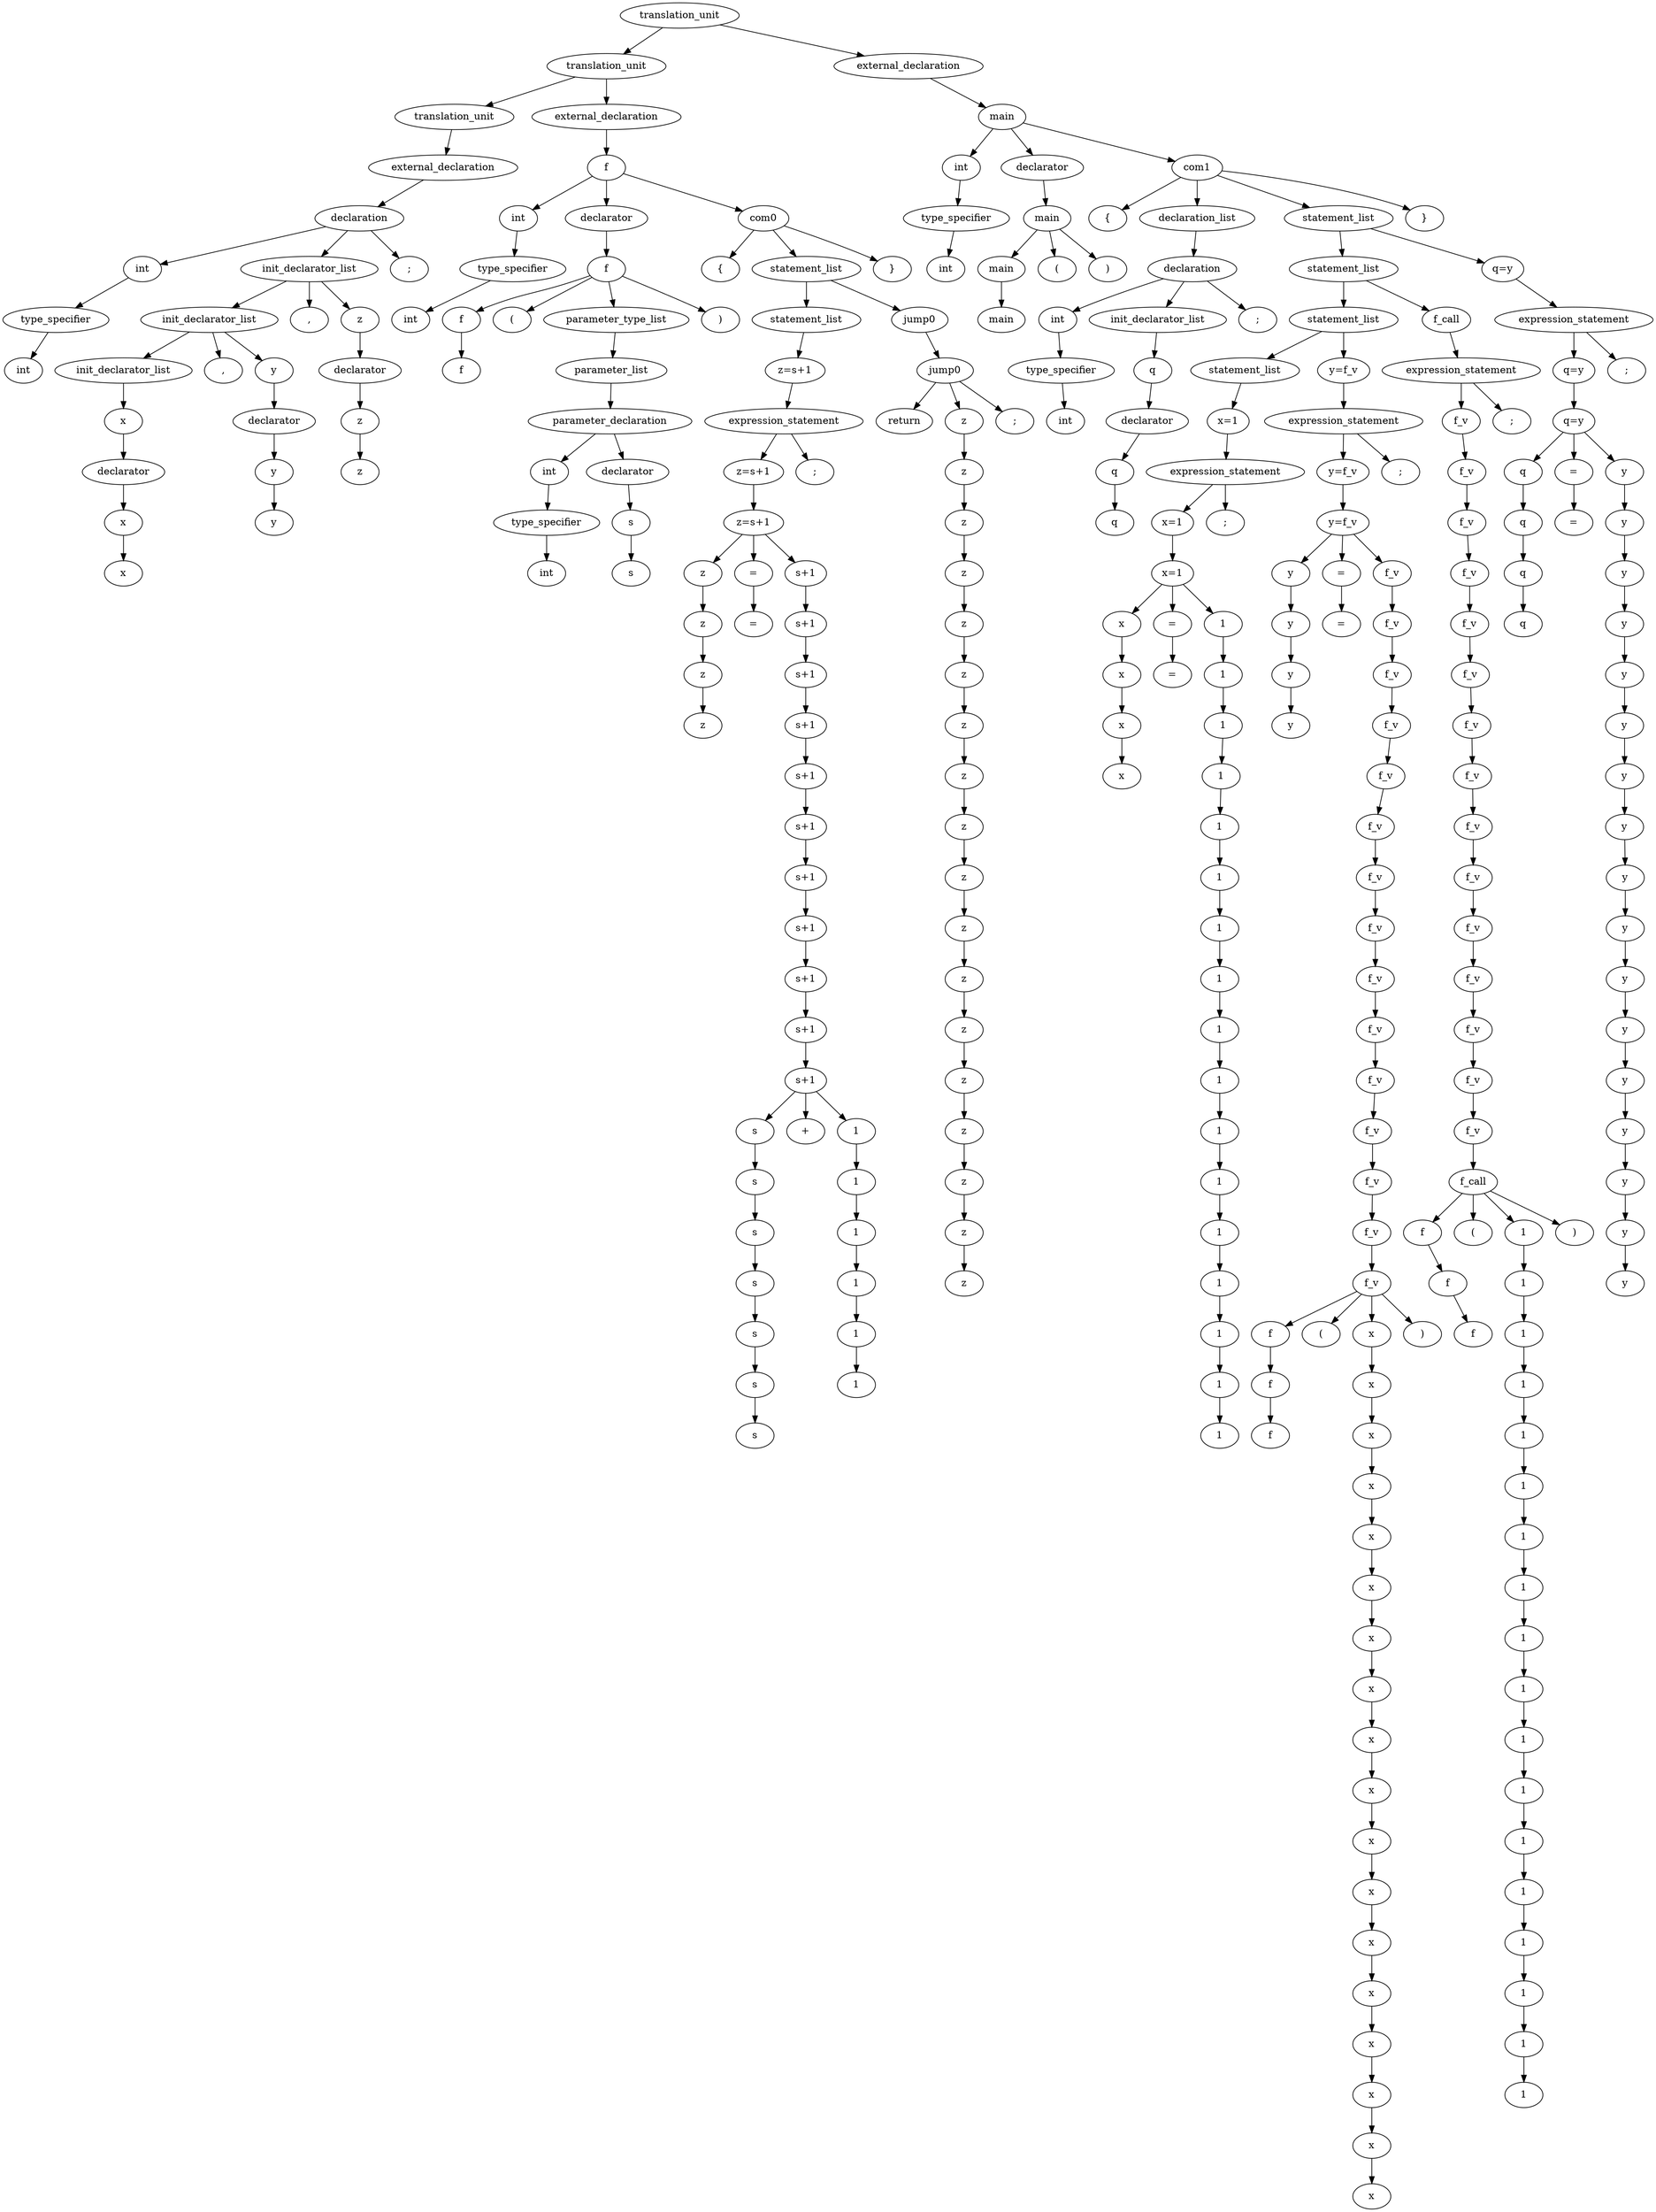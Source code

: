 digraph G{
node0[label="translation_unit"]
node1[label="translation_unit"]
node0->node1;
node1[label="translation_unit"]
node2[label="translation_unit"]
node1->node2;
node2[label="translation_unit"]
node3[label="external_declaration"]
node2->node3;
node3[label="external_declaration"]
node4[label="declaration"]
node3->node4;
node4[label="declaration"]
node5[label="int"]
node4->node5;
node5[label="int"]
node6[label="type_specifier"]
node5->node6;
node6[label="type_specifier"]
node7[label="int"]
node6->node7;
node4[label="declaration"]
node8[label="init_declarator_list"]
node4->node8;
node8[label="init_declarator_list"]
node9[label="init_declarator_list"]
node8->node9;
node9[label="init_declarator_list"]
node10[label="init_declarator_list"]
node9->node10;
node10[label="init_declarator_list"]
node11[label="x"]
node10->node11;
node11[label="x"]
node12[label="declarator"]
node11->node12;
node12[label="declarator"]
node13[label="x"]
node12->node13;
node13[label="x"]
node14[label="x"]
node13->node14;
node9[label="init_declarator_list"]
node15[label=","]
node9->node15;
node9[label="init_declarator_list"]
node16[label="y"]
node9->node16;
node16[label="y"]
node17[label="declarator"]
node16->node17;
node17[label="declarator"]
node18[label="y"]
node17->node18;
node18[label="y"]
node19[label="y"]
node18->node19;
node8[label="init_declarator_list"]
node20[label=","]
node8->node20;
node8[label="init_declarator_list"]
node21[label="z"]
node8->node21;
node21[label="z"]
node22[label="declarator"]
node21->node22;
node22[label="declarator"]
node23[label="z"]
node22->node23;
node23[label="z"]
node24[label="z"]
node23->node24;
node4[label="declaration"]
node25[label=";"]
node4->node25;
node1[label="translation_unit"]
node26[label="external_declaration"]
node1->node26;
node26[label="external_declaration"]
node27[label="f"]
node26->node27;
node27[label="f"]
node28[label="int"]
node27->node28;
node28[label="int"]
node29[label="type_specifier"]
node28->node29;
node29[label="type_specifier"]
node30[label="int"]
node29->node30;
node27[label="f"]
node31[label="declarator"]
node27->node31;
node31[label="declarator"]
node32[label="f"]
node31->node32;
node32[label="f"]
node33[label="f"]
node32->node33;
node33[label="f"]
node34[label="f"]
node33->node34;
node32[label="f"]
node35[label="("]
node32->node35;
node32[label="f"]
node36[label="parameter_type_list"]
node32->node36;
node36[label="parameter_type_list"]
node37[label="parameter_list"]
node36->node37;
node37[label="parameter_list"]
node38[label="parameter_declaration"]
node37->node38;
node38[label="parameter_declaration"]
node39[label="int"]
node38->node39;
node39[label="int"]
node40[label="type_specifier"]
node39->node40;
node40[label="type_specifier"]
node41[label="int"]
node40->node41;
node38[label="parameter_declaration"]
node42[label="declarator"]
node38->node42;
node42[label="declarator"]
node43[label="s"]
node42->node43;
node43[label="s"]
node44[label="s"]
node43->node44;
node32[label="f"]
node45[label=")"]
node32->node45;
node27[label="f"]
node46[label="com0"]
node27->node46;
node46[label="com0"]
node47[label="{"]
node46->node47;
node46[label="com0"]
node48[label="statement_list"]
node46->node48;
node48[label="statement_list"]
node49[label="statement_list"]
node48->node49;
node49[label="statement_list"]
node50[label="z=s+1"]
node49->node50;
node50[label="z=s+1"]
node51[label="expression_statement"]
node50->node51;
node51[label="expression_statement"]
node52[label="z=s+1"]
node51->node52;
node52[label="z=s+1"]
node53[label="z=s+1"]
node52->node53;
node53[label="z=s+1"]
node54[label="z"]
node53->node54;
node54[label="z"]
node55[label="z"]
node54->node55;
node55[label="z"]
node56[label="z"]
node55->node56;
node56[label="z"]
node57[label="z"]
node56->node57;
node53[label="z=s+1"]
node58[label="="]
node53->node58;
node58[label="="]
node59[label="="]
node58->node59;
node53[label="z=s+1"]
node60[label="s+1"]
node53->node60;
node60[label="s+1"]
node61[label="s+1"]
node60->node61;
node61[label="s+1"]
node62[label="s+1"]
node61->node62;
node62[label="s+1"]
node63[label="s+1"]
node62->node63;
node63[label="s+1"]
node64[label="s+1"]
node63->node64;
node64[label="s+1"]
node65[label="s+1"]
node64->node65;
node65[label="s+1"]
node66[label="s+1"]
node65->node66;
node66[label="s+1"]
node67[label="s+1"]
node66->node67;
node67[label="s+1"]
node68[label="s+1"]
node67->node68;
node68[label="s+1"]
node69[label="s+1"]
node68->node69;
node69[label="s+1"]
node70[label="s+1"]
node69->node70;
node70[label="s+1"]
node71[label="s"]
node70->node71;
node71[label="s"]
node72[label="s"]
node71->node72;
node72[label="s"]
node73[label="s"]
node72->node73;
node73[label="s"]
node74[label="s"]
node73->node74;
node74[label="s"]
node75[label="s"]
node74->node75;
node75[label="s"]
node76[label="s"]
node75->node76;
node76[label="s"]
node77[label="s"]
node76->node77;
node70[label="s+1"]
node78[label="+"]
node70->node78;
node70[label="s+1"]
node79[label="1"]
node70->node79;
node79[label="1"]
node80[label="1"]
node79->node80;
node80[label="1"]
node81[label="1"]
node80->node81;
node81[label="1"]
node82[label="1"]
node81->node82;
node82[label="1"]
node83[label="1"]
node82->node83;
node83[label="1"]
node84[label="1"]
node83->node84;
node51[label="expression_statement"]
node85[label=";"]
node51->node85;
node48[label="statement_list"]
node86[label="jump0"]
node48->node86;
node86[label="jump0"]
node87[label="jump0"]
node86->node87;
node87[label="jump0"]
node88[label="return"]
node87->node88;
node87[label="jump0"]
node89[label="z"]
node87->node89;
node89[label="z"]
node90[label="z"]
node89->node90;
node90[label="z"]
node91[label="z"]
node90->node91;
node91[label="z"]
node92[label="z"]
node91->node92;
node92[label="z"]
node93[label="z"]
node92->node93;
node93[label="z"]
node94[label="z"]
node93->node94;
node94[label="z"]
node95[label="z"]
node94->node95;
node95[label="z"]
node96[label="z"]
node95->node96;
node96[label="z"]
node97[label="z"]
node96->node97;
node97[label="z"]
node98[label="z"]
node97->node98;
node98[label="z"]
node99[label="z"]
node98->node99;
node99[label="z"]
node100[label="z"]
node99->node100;
node100[label="z"]
node101[label="z"]
node100->node101;
node101[label="z"]
node102[label="z"]
node101->node102;
node102[label="z"]
node103[label="z"]
node102->node103;
node103[label="z"]
node104[label="z"]
node103->node104;
node104[label="z"]
node105[label="z"]
node104->node105;
node105[label="z"]
node106[label="z"]
node105->node106;
node87[label="jump0"]
node107[label=";"]
node87->node107;
node46[label="com0"]
node108[label="}"]
node46->node108;
node0[label="translation_unit"]
node109[label="external_declaration"]
node0->node109;
node109[label="external_declaration"]
node110[label="main"]
node109->node110;
node110[label="main"]
node111[label="int"]
node110->node111;
node111[label="int"]
node112[label="type_specifier"]
node111->node112;
node112[label="type_specifier"]
node113[label="int"]
node112->node113;
node110[label="main"]
node114[label="declarator"]
node110->node114;
node114[label="declarator"]
node115[label="main"]
node114->node115;
node115[label="main"]
node116[label="main"]
node115->node116;
node116[label="main"]
node117[label="main"]
node116->node117;
node115[label="main"]
node118[label="("]
node115->node118;
node115[label="main"]
node119[label=")"]
node115->node119;
node110[label="main"]
node120[label="com1"]
node110->node120;
node120[label="com1"]
node121[label="{"]
node120->node121;
node120[label="com1"]
node122[label="declaration_list"]
node120->node122;
node122[label="declaration_list"]
node123[label="declaration"]
node122->node123;
node123[label="declaration"]
node124[label="int"]
node123->node124;
node124[label="int"]
node125[label="type_specifier"]
node124->node125;
node125[label="type_specifier"]
node126[label="int"]
node125->node126;
node123[label="declaration"]
node127[label="init_declarator_list"]
node123->node127;
node127[label="init_declarator_list"]
node128[label="q"]
node127->node128;
node128[label="q"]
node129[label="declarator"]
node128->node129;
node129[label="declarator"]
node130[label="q"]
node129->node130;
node130[label="q"]
node131[label="q"]
node130->node131;
node123[label="declaration"]
node132[label=";"]
node123->node132;
node120[label="com1"]
node133[label="statement_list"]
node120->node133;
node133[label="statement_list"]
node134[label="statement_list"]
node133->node134;
node134[label="statement_list"]
node135[label="statement_list"]
node134->node135;
node135[label="statement_list"]
node136[label="statement_list"]
node135->node136;
node136[label="statement_list"]
node137[label="x=1"]
node136->node137;
node137[label="x=1"]
node138[label="expression_statement"]
node137->node138;
node138[label="expression_statement"]
node139[label="x=1"]
node138->node139;
node139[label="x=1"]
node140[label="x=1"]
node139->node140;
node140[label="x=1"]
node141[label="x"]
node140->node141;
node141[label="x"]
node142[label="x"]
node141->node142;
node142[label="x"]
node143[label="x"]
node142->node143;
node143[label="x"]
node144[label="x"]
node143->node144;
node140[label="x=1"]
node145[label="="]
node140->node145;
node145[label="="]
node146[label="="]
node145->node146;
node140[label="x=1"]
node147[label="1"]
node140->node147;
node147[label="1"]
node148[label="1"]
node147->node148;
node148[label="1"]
node149[label="1"]
node148->node149;
node149[label="1"]
node150[label="1"]
node149->node150;
node150[label="1"]
node151[label="1"]
node150->node151;
node151[label="1"]
node152[label="1"]
node151->node152;
node152[label="1"]
node153[label="1"]
node152->node153;
node153[label="1"]
node154[label="1"]
node153->node154;
node154[label="1"]
node155[label="1"]
node154->node155;
node155[label="1"]
node156[label="1"]
node155->node156;
node156[label="1"]
node157[label="1"]
node156->node157;
node157[label="1"]
node158[label="1"]
node157->node158;
node158[label="1"]
node159[label="1"]
node158->node159;
node159[label="1"]
node160[label="1"]
node159->node160;
node160[label="1"]
node161[label="1"]
node160->node161;
node161[label="1"]
node162[label="1"]
node161->node162;
node162[label="1"]
node163[label="1"]
node162->node163;
node138[label="expression_statement"]
node164[label=";"]
node138->node164;
node135[label="statement_list"]
node165[label="y=f_v"]
node135->node165;
node165[label="y=f_v"]
node166[label="expression_statement"]
node165->node166;
node166[label="expression_statement"]
node167[label="y=f_v"]
node166->node167;
node167[label="y=f_v"]
node168[label="y=f_v"]
node167->node168;
node168[label="y=f_v"]
node169[label="y"]
node168->node169;
node169[label="y"]
node170[label="y"]
node169->node170;
node170[label="y"]
node171[label="y"]
node170->node171;
node171[label="y"]
node172[label="y"]
node171->node172;
node168[label="y=f_v"]
node173[label="="]
node168->node173;
node173[label="="]
node174[label="="]
node173->node174;
node168[label="y=f_v"]
node175[label="f_v"]
node168->node175;
node175[label="f_v"]
node176[label="f_v"]
node175->node176;
node176[label="f_v"]
node177[label="f_v"]
node176->node177;
node177[label="f_v"]
node178[label="f_v"]
node177->node178;
node178[label="f_v"]
node179[label="f_v"]
node178->node179;
node179[label="f_v"]
node180[label="f_v"]
node179->node180;
node180[label="f_v"]
node181[label="f_v"]
node180->node181;
node181[label="f_v"]
node182[label="f_v"]
node181->node182;
node182[label="f_v"]
node183[label="f_v"]
node182->node183;
node183[label="f_v"]
node184[label="f_v"]
node183->node184;
node184[label="f_v"]
node185[label="f_v"]
node184->node185;
node185[label="f_v"]
node186[label="f_v"]
node185->node186;
node186[label="f_v"]
node187[label="f_v"]
node186->node187;
node187[label="f_v"]
node188[label="f_v"]
node187->node188;
node188[label="f_v"]
node189[label="f_v"]
node188->node189;
node189[label="f_v"]
node190[label="f"]
node189->node190;
node190[label="f"]
node191[label="f"]
node190->node191;
node191[label="f"]
node192[label="f"]
node191->node192;
node189[label="f_v"]
node193[label="("]
node189->node193;
node189[label="f_v"]
node194[label="x"]
node189->node194;
node194[label="x"]
node195[label="x"]
node194->node195;
node195[label="x"]
node196[label="x"]
node195->node196;
node196[label="x"]
node197[label="x"]
node196->node197;
node197[label="x"]
node198[label="x"]
node197->node198;
node198[label="x"]
node199[label="x"]
node198->node199;
node199[label="x"]
node200[label="x"]
node199->node200;
node200[label="x"]
node201[label="x"]
node200->node201;
node201[label="x"]
node202[label="x"]
node201->node202;
node202[label="x"]
node203[label="x"]
node202->node203;
node203[label="x"]
node204[label="x"]
node203->node204;
node204[label="x"]
node205[label="x"]
node204->node205;
node205[label="x"]
node206[label="x"]
node205->node206;
node206[label="x"]
node207[label="x"]
node206->node207;
node207[label="x"]
node208[label="x"]
node207->node208;
node208[label="x"]
node209[label="x"]
node208->node209;
node209[label="x"]
node210[label="x"]
node209->node210;
node210[label="x"]
node211[label="x"]
node210->node211;
node189[label="f_v"]
node212[label=")"]
node189->node212;
node166[label="expression_statement"]
node213[label=";"]
node166->node213;
node134[label="statement_list"]
node214[label="f_call"]
node134->node214;
node214[label="f_call"]
node215[label="expression_statement"]
node214->node215;
node215[label="expression_statement"]
node216[label="f_v"]
node215->node216;
node216[label="f_v"]
node217[label="f_v"]
node216->node217;
node217[label="f_v"]
node218[label="f_v"]
node217->node218;
node218[label="f_v"]
node219[label="f_v"]
node218->node219;
node219[label="f_v"]
node220[label="f_v"]
node219->node220;
node220[label="f_v"]
node221[label="f_v"]
node220->node221;
node221[label="f_v"]
node222[label="f_v"]
node221->node222;
node222[label="f_v"]
node223[label="f_v"]
node222->node223;
node223[label="f_v"]
node224[label="f_v"]
node223->node224;
node224[label="f_v"]
node225[label="f_v"]
node224->node225;
node225[label="f_v"]
node226[label="f_v"]
node225->node226;
node226[label="f_v"]
node227[label="f_v"]
node226->node227;
node227[label="f_v"]
node228[label="f_v"]
node227->node228;
node228[label="f_v"]
node229[label="f_v"]
node228->node229;
node229[label="f_v"]
node230[label="f_v"]
node229->node230;
node230[label="f_v"]
node231[label="f_call"]
node230->node231;
node231[label="f_call"]
node232[label="f"]
node231->node232;
node232[label="f"]
node233[label="f"]
node232->node233;
node233[label="f"]
node234[label="f"]
node233->node234;
node231[label="f_call"]
node235[label="("]
node231->node235;
node231[label="f_call"]
node236[label="1"]
node231->node236;
node236[label="1"]
node237[label="1"]
node236->node237;
node237[label="1"]
node238[label="1"]
node237->node238;
node238[label="1"]
node239[label="1"]
node238->node239;
node239[label="1"]
node240[label="1"]
node239->node240;
node240[label="1"]
node241[label="1"]
node240->node241;
node241[label="1"]
node242[label="1"]
node241->node242;
node242[label="1"]
node243[label="1"]
node242->node243;
node243[label="1"]
node244[label="1"]
node243->node244;
node244[label="1"]
node245[label="1"]
node244->node245;
node245[label="1"]
node246[label="1"]
node245->node246;
node246[label="1"]
node247[label="1"]
node246->node247;
node247[label="1"]
node248[label="1"]
node247->node248;
node248[label="1"]
node249[label="1"]
node248->node249;
node249[label="1"]
node250[label="1"]
node249->node250;
node250[label="1"]
node251[label="1"]
node250->node251;
node251[label="1"]
node252[label="1"]
node251->node252;
node252[label="1"]
node253[label="1"]
node252->node253;
node231[label="f_call"]
node254[label=")"]
node231->node254;
node215[label="expression_statement"]
node255[label=";"]
node215->node255;
node133[label="statement_list"]
node256[label="q=y"]
node133->node256;
node256[label="q=y"]
node257[label="expression_statement"]
node256->node257;
node257[label="expression_statement"]
node258[label="q=y"]
node257->node258;
node258[label="q=y"]
node259[label="q=y"]
node258->node259;
node259[label="q=y"]
node260[label="q"]
node259->node260;
node260[label="q"]
node261[label="q"]
node260->node261;
node261[label="q"]
node262[label="q"]
node261->node262;
node262[label="q"]
node263[label="q"]
node262->node263;
node259[label="q=y"]
node264[label="="]
node259->node264;
node264[label="="]
node265[label="="]
node264->node265;
node259[label="q=y"]
node266[label="y"]
node259->node266;
node266[label="y"]
node267[label="y"]
node266->node267;
node267[label="y"]
node268[label="y"]
node267->node268;
node268[label="y"]
node269[label="y"]
node268->node269;
node269[label="y"]
node270[label="y"]
node269->node270;
node270[label="y"]
node271[label="y"]
node270->node271;
node271[label="y"]
node272[label="y"]
node271->node272;
node272[label="y"]
node273[label="y"]
node272->node273;
node273[label="y"]
node274[label="y"]
node273->node274;
node274[label="y"]
node275[label="y"]
node274->node275;
node275[label="y"]
node276[label="y"]
node275->node276;
node276[label="y"]
node277[label="y"]
node276->node277;
node277[label="y"]
node278[label="y"]
node277->node278;
node278[label="y"]
node279[label="y"]
node278->node279;
node279[label="y"]
node280[label="y"]
node279->node280;
node280[label="y"]
node281[label="y"]
node280->node281;
node281[label="y"]
node282[label="y"]
node281->node282;
node257[label="expression_statement"]
node283[label=";"]
node257->node283;
node120[label="com1"]
node284[label="}"]
node120->node284;
}
